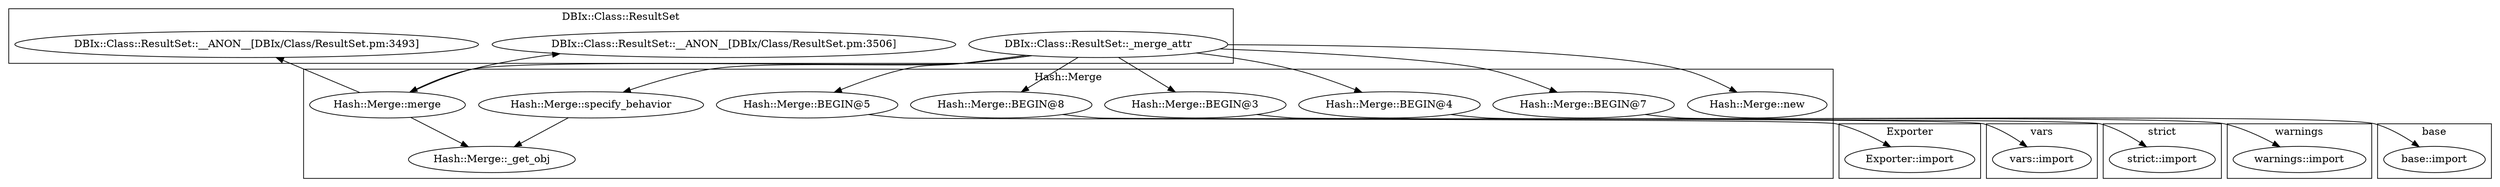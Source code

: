 digraph {
graph [overlap=false]
subgraph cluster_DBIx_Class_ResultSet {
	label="DBIx::Class::ResultSet";
	"DBIx::Class::ResultSet::_merge_attr";
	"DBIx::Class::ResultSet::__ANON__[DBIx/Class/ResultSet.pm:3506]";
	"DBIx::Class::ResultSet::__ANON__[DBIx/Class/ResultSet.pm:3493]";
}
subgraph cluster_Hash_Merge {
	label="Hash::Merge";
	"Hash::Merge::BEGIN@5";
	"Hash::Merge::_get_obj";
	"Hash::Merge::BEGIN@8";
	"Hash::Merge::merge";
	"Hash::Merge::BEGIN@3";
	"Hash::Merge::specify_behavior";
	"Hash::Merge::BEGIN@4";
	"Hash::Merge::BEGIN@7";
	"Hash::Merge::new";
}
subgraph cluster_base {
	label="base";
	"base::import";
}
subgraph cluster_Exporter {
	label="Exporter";
	"Exporter::import";
}
subgraph cluster_warnings {
	label="warnings";
	"warnings::import";
}
subgraph cluster_vars {
	label="vars";
	"vars::import";
}
subgraph cluster_strict {
	label="strict";
	"strict::import";
}
"Hash::Merge::specify_behavior" -> "Hash::Merge::_get_obj";
"Hash::Merge::merge" -> "Hash::Merge::_get_obj";
"Hash::Merge::BEGIN@5" -> "Exporter::import";
"DBIx::Class::ResultSet::_merge_attr" -> "Hash::Merge::BEGIN@7";
"DBIx::Class::ResultSet::_merge_attr" -> "Hash::Merge::BEGIN@3";
"Hash::Merge::BEGIN@7" -> "base::import";
"DBIx::Class::ResultSet::_merge_attr" -> "Hash::Merge::BEGIN@4";
"DBIx::Class::ResultSet::_merge_attr" -> "Hash::Merge::BEGIN@8";
"Hash::Merge::BEGIN@4" -> "warnings::import";
"Hash::Merge::BEGIN@8" -> "vars::import";
"DBIx::Class::ResultSet::_merge_attr" -> "Hash::Merge::merge";
"Hash::Merge::BEGIN@3" -> "strict::import";
"DBIx::Class::ResultSet::_merge_attr" -> "Hash::Merge::new";
"DBIx::Class::ResultSet::_merge_attr" -> "Hash::Merge::BEGIN@5";
"DBIx::Class::ResultSet::_merge_attr" -> "Hash::Merge::specify_behavior";
"Hash::Merge::merge" -> "DBIx::Class::ResultSet::__ANON__[DBIx/Class/ResultSet.pm:3493]";
"Hash::Merge::merge" -> "DBIx::Class::ResultSet::__ANON__[DBIx/Class/ResultSet.pm:3506]";
}
